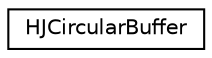 digraph G
{
  edge [fontname="Helvetica",fontsize="10",labelfontname="Helvetica",labelfontsize="10"];
  node [fontname="Helvetica",fontsize="10",shape=record];
  rankdir="LR";
  Node1 [label="HJCircularBuffer",height=0.2,width=0.4,color="black", fillcolor="white", style="filled",URL="$interface_h_j_circular_buffer.html"];
}
